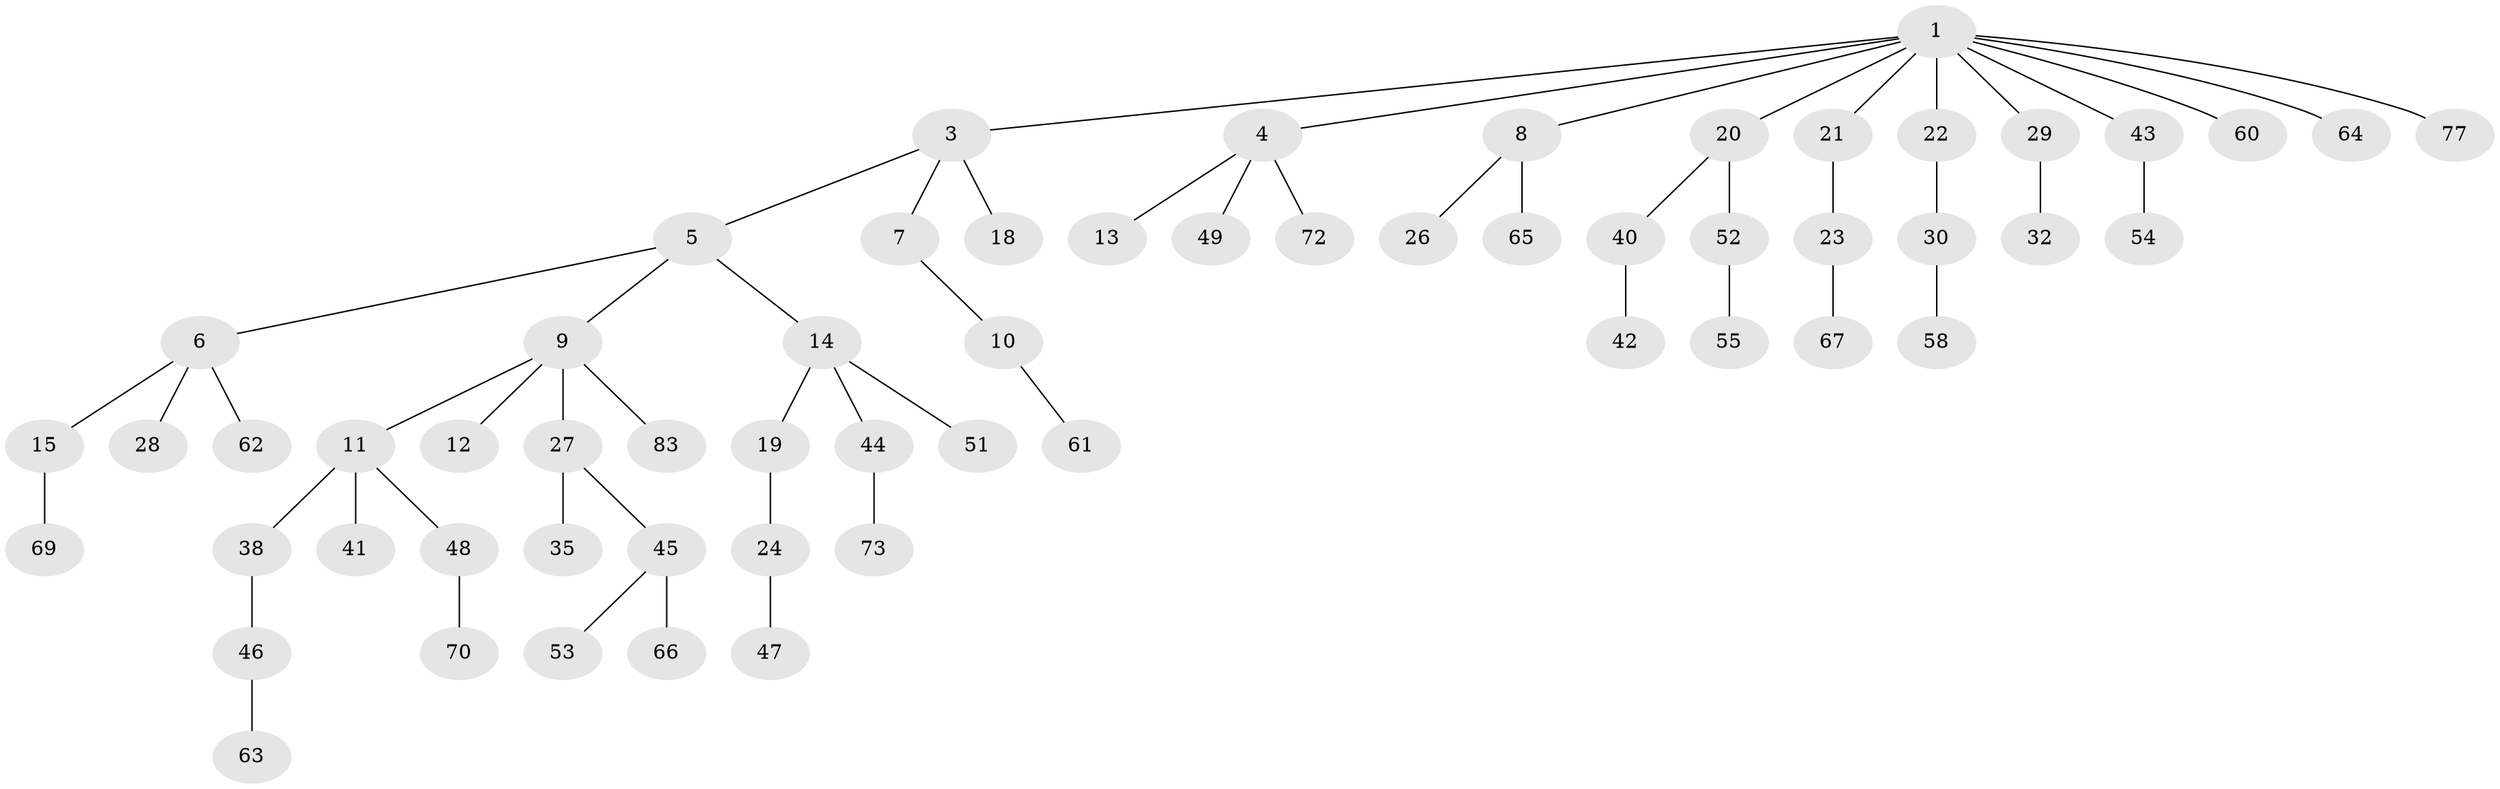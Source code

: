 // original degree distribution, {8: 0.011764705882352941, 5: 0.03529411764705882, 4: 0.07058823529411765, 2: 0.2823529411764706, 3: 0.07058823529411765, 6: 0.023529411764705882, 1: 0.5058823529411764}
// Generated by graph-tools (version 1.1) at 2025/19/03/04/25 18:19:10]
// undirected, 59 vertices, 58 edges
graph export_dot {
graph [start="1"]
  node [color=gray90,style=filled];
  1 [super="+2"];
  3;
  4;
  5;
  6 [super="+31"];
  7;
  8;
  9;
  10;
  11 [super="+80+82+33+36"];
  12;
  13 [super="+16"];
  14 [super="+59+81+17+25"];
  15;
  18 [super="+74"];
  19;
  20 [super="+56"];
  21 [super="+71+37"];
  22;
  23;
  24;
  26 [super="+68+57"];
  27;
  28;
  29;
  30 [super="+50"];
  32;
  35;
  38;
  40;
  41;
  42;
  43;
  44;
  45;
  46;
  47;
  48;
  49;
  51;
  52;
  53;
  54;
  55;
  58;
  60;
  61;
  62;
  63 [super="+76+85+79"];
  64;
  65;
  66;
  67;
  69;
  70;
  72;
  73;
  77;
  83;
  1 -- 4;
  1 -- 20;
  1 -- 22;
  1 -- 29;
  1 -- 43;
  1 -- 64;
  1 -- 77;
  1 -- 3;
  1 -- 21;
  1 -- 8;
  1 -- 60;
  3 -- 5;
  3 -- 7;
  3 -- 18;
  4 -- 13;
  4 -- 49;
  4 -- 72;
  5 -- 6;
  5 -- 9;
  5 -- 14;
  6 -- 15;
  6 -- 28;
  6 -- 62;
  7 -- 10;
  8 -- 26;
  8 -- 65;
  9 -- 11;
  9 -- 12;
  9 -- 27;
  9 -- 83;
  10 -- 61;
  11 -- 41;
  11 -- 38;
  11 -- 48;
  14 -- 19;
  14 -- 44;
  14 -- 51;
  15 -- 69;
  19 -- 24;
  20 -- 40;
  20 -- 52;
  21 -- 23;
  22 -- 30;
  23 -- 67;
  24 -- 47;
  27 -- 35;
  27 -- 45;
  29 -- 32;
  30 -- 58;
  38 -- 46;
  40 -- 42;
  43 -- 54;
  44 -- 73;
  45 -- 53;
  45 -- 66;
  46 -- 63;
  48 -- 70;
  52 -- 55;
}
